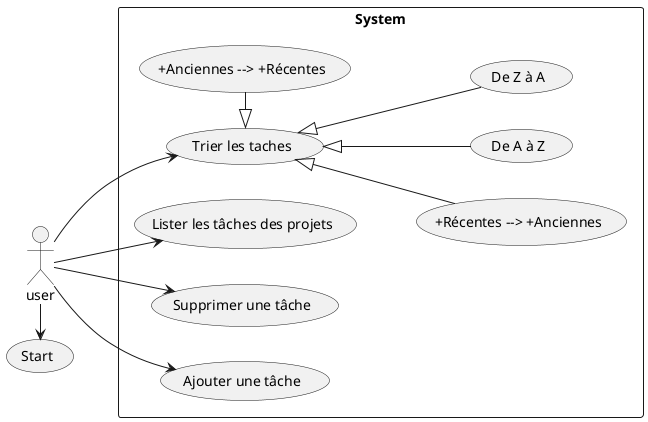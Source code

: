 @startuml

left to right direction
skinparam packageStyle rectangle
actor user
user -> (Start)

Rectangle System {
user --> (Lister les tâches des projets)
user --> (Supprimer une tâche)
user --> (Ajouter une tâche)
user --> (Trier les taches)

(Trier les taches) <|-- (+Récentes --> +Anciennes)
(Trier les taches) <|- (+Anciennes --> +Récentes)
(Trier les taches) <|--  (De A à Z)
(Trier les taches) <|-- (De Z à A)
}

@enduml